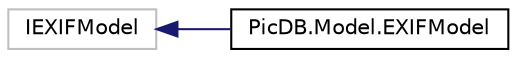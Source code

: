 digraph "Graphical Class Hierarchy"
{
  edge [fontname="Helvetica",fontsize="10",labelfontname="Helvetica",labelfontsize="10"];
  node [fontname="Helvetica",fontsize="10",shape=record];
  rankdir="LR";
  Node43 [label="IEXIFModel",height=0.2,width=0.4,color="grey75", fillcolor="white", style="filled"];
  Node43 -> Node0 [dir="back",color="midnightblue",fontsize="10",style="solid",fontname="Helvetica"];
  Node0 [label="PicDB.Model.EXIFModel",height=0.2,width=0.4,color="black", fillcolor="white", style="filled",URL="$classPicDB_1_1Model_1_1EXIFModel.html"];
}
